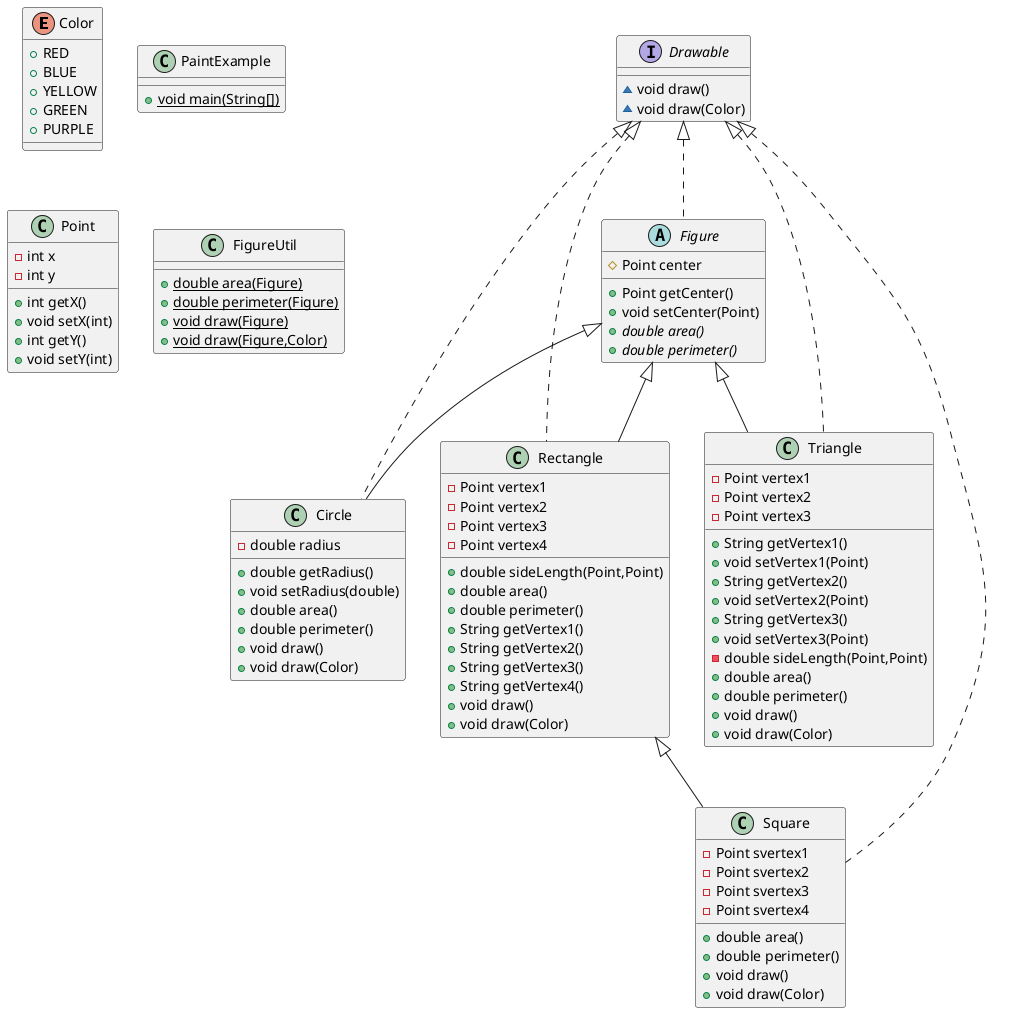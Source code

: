 @startuml
enum Color {
+  RED
+  BLUE
+  YELLOW
+  GREEN
+  PURPLE
}
class Circle {
- double radius
+ double getRadius()
+ void setRadius(double)
+ double area()
+ double perimeter()
+ void draw()
+ void draw(Color)
}
class PaintExample {
+ {static} void main(String[])
}
class Rectangle {
- Point vertex1
- Point vertex2
- Point vertex3
- Point vertex4
+ double sideLength(Point,Point)
+ double area()
+ double perimeter()
+ String getVertex1()
+ String getVertex2()
+ String getVertex3()
+ String getVertex4()
+ void draw()
+ void draw(Color)
}
class Square {
- Point svertex1
- Point svertex2
- Point svertex3
- Point svertex4
+ double area()
+ double perimeter()
+ void draw()
+ void draw(Color)
}
interface Drawable {
~ void draw()
~ void draw(Color)
}
class Point {
- int x
- int y
+ int getX()
+ void setX(int)
+ int getY()
+ void setY(int)
}
class FigureUtil {
+ {static} double area(Figure)
+ {static} double perimeter(Figure)
+ {static} void draw(Figure)
+ {static} void draw(Figure,Color)
}
class Triangle {
- Point vertex1
- Point vertex2
- Point vertex3
+ String getVertex1()
+ void setVertex1(Point)
+ String getVertex2()
+ void setVertex2(Point)
+ String getVertex3()
+ void setVertex3(Point)
- double sideLength(Point,Point)
+ double area()
+ double perimeter()
+ void draw()
+ void draw(Color)
}
abstract class Figure {
# Point center
+ Point getCenter()
+ void setCenter(Point)
+ {abstract}double area()
+ {abstract}double perimeter()
}


Drawable <|.. Circle
Figure <|-- Circle
Drawable <|.. Rectangle
Figure <|-- Rectangle
Drawable <|.. Square
Rectangle <|-- Square
Drawable <|.. Triangle
Figure <|-- Triangle
Drawable <|.. Figure
@enduml